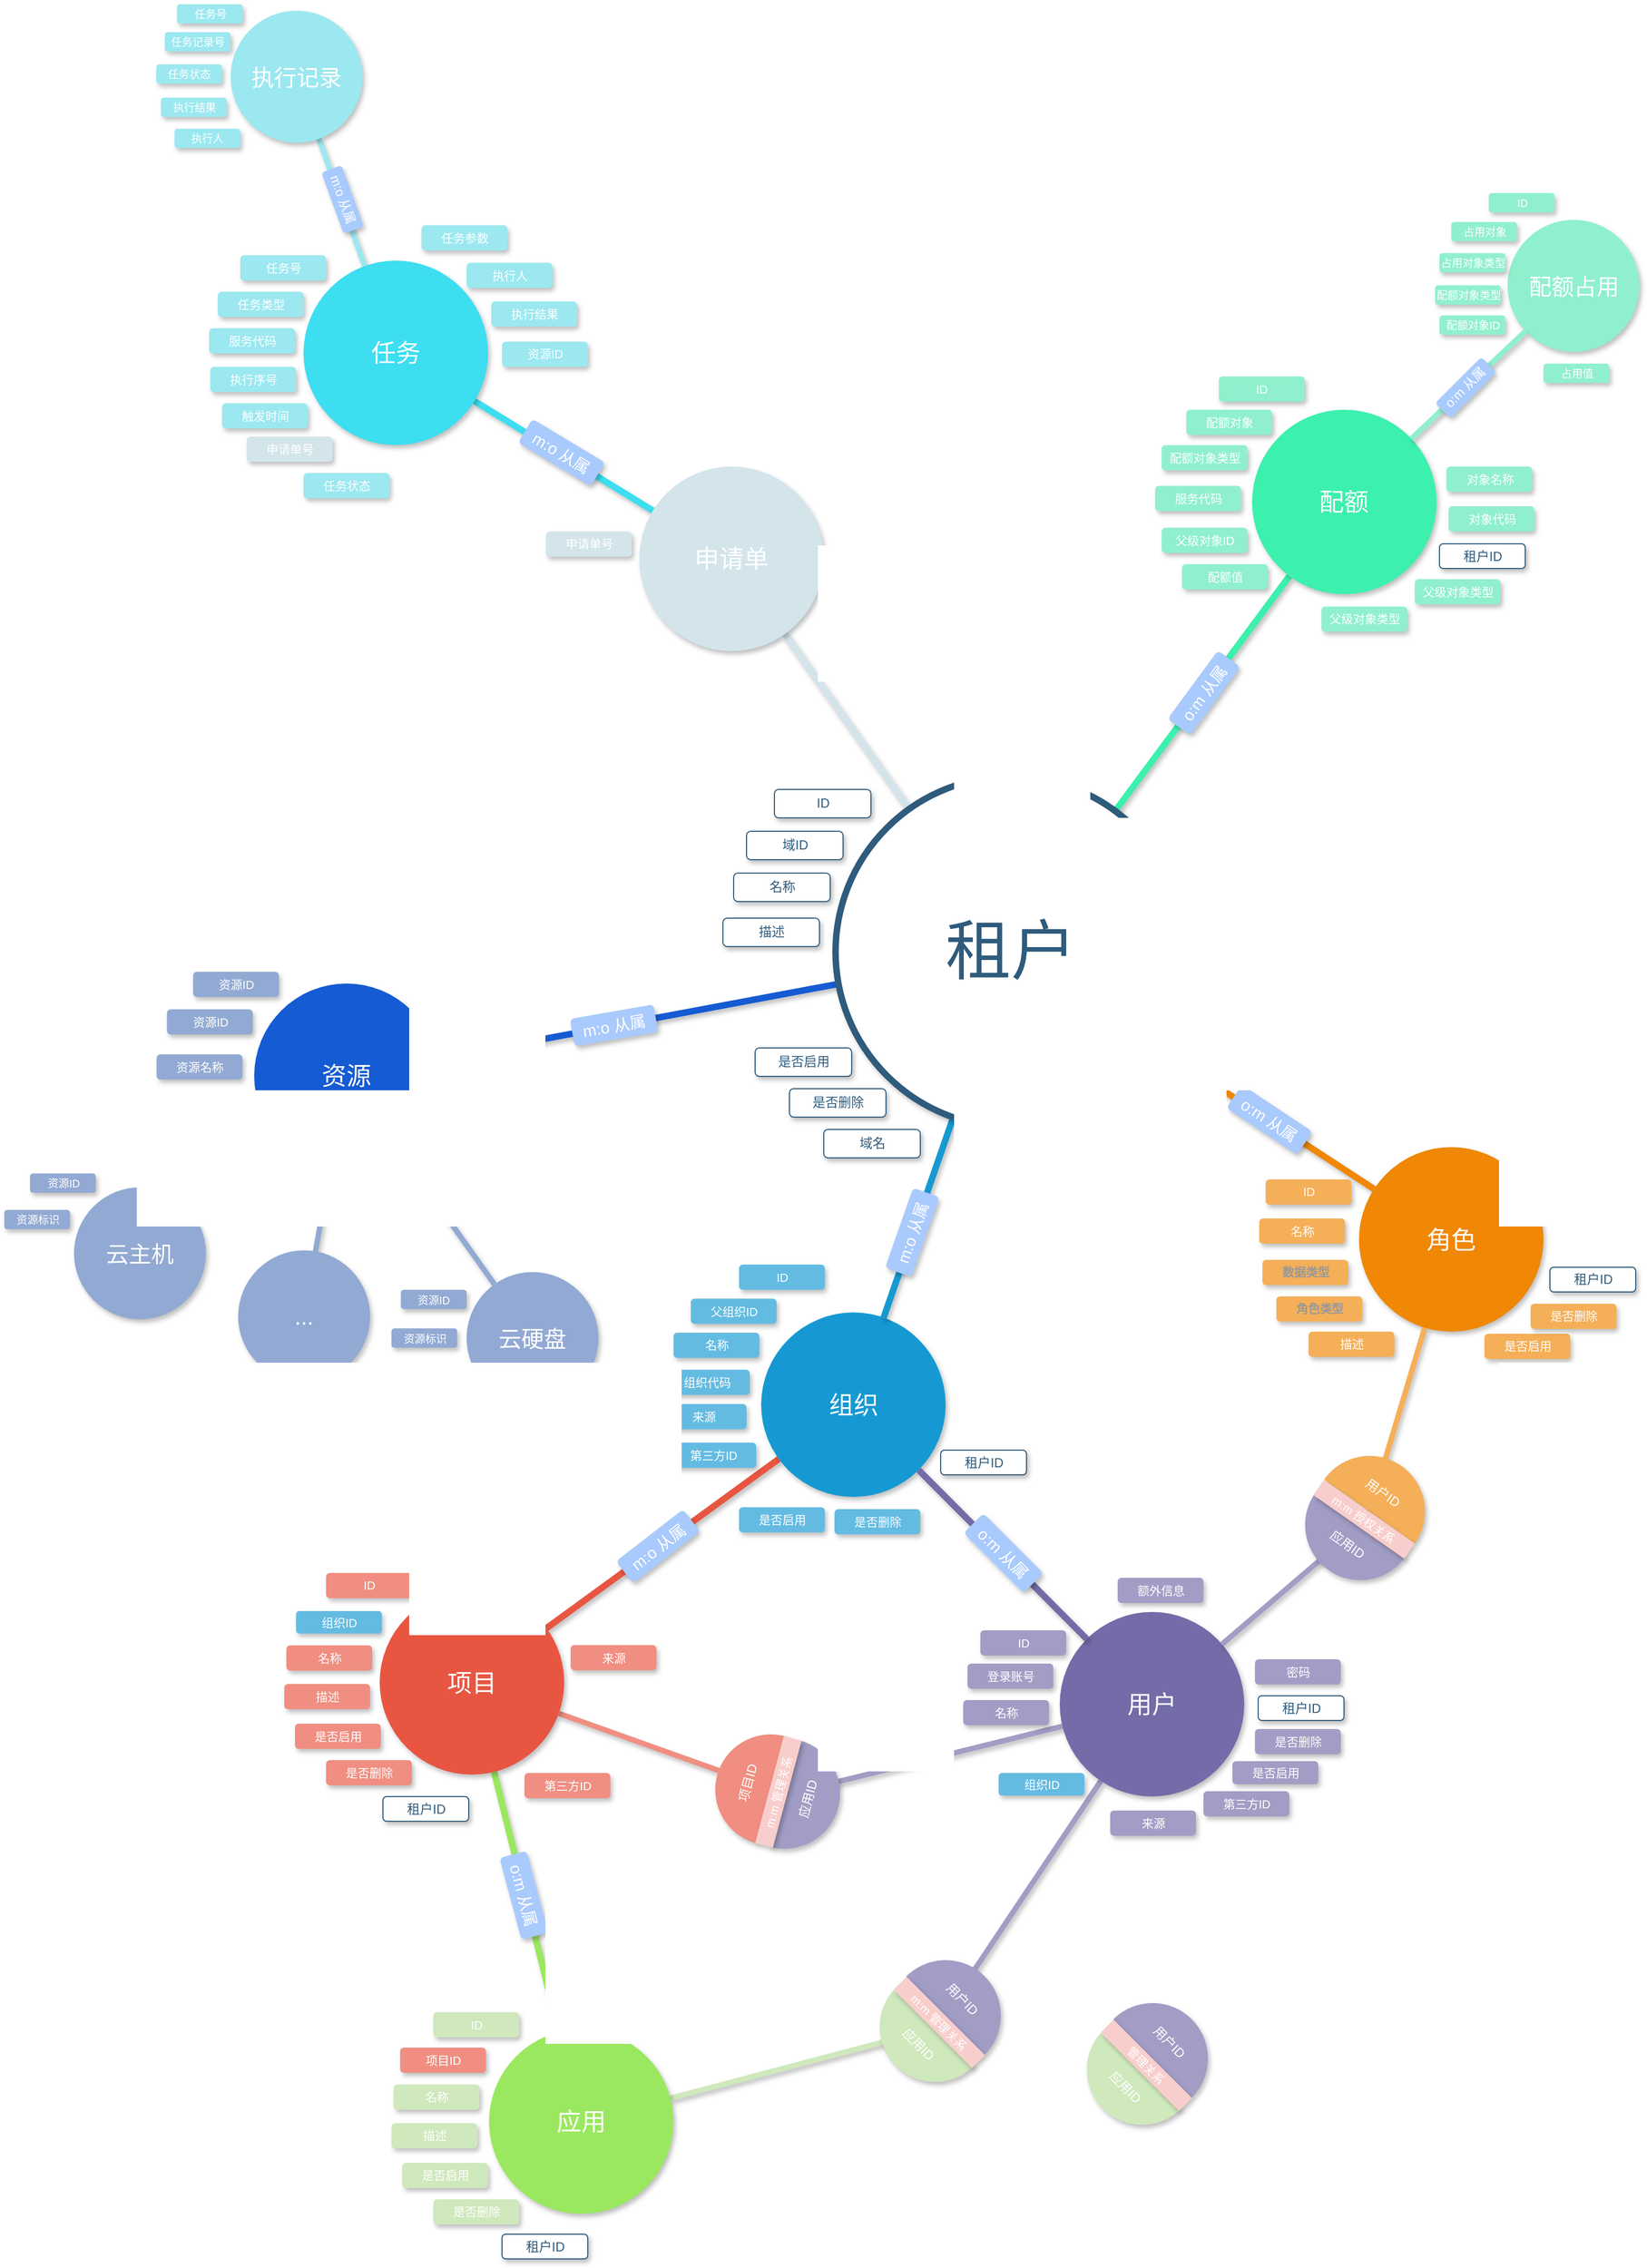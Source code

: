 <mxfile version="12.7.6" type="github">
  <diagram id="6a731a19-8d31-9384-78a2-239565b7b9f0" name="Page-1">
    <mxGraphModel dx="5503" dy="828" grid="0" gridSize="10" guides="1" tooltips="1" connect="1" arrows="1" fold="1" page="1" pageScale="1" pageWidth="2000" pageHeight="3000" background="#ffffff" math="0" shadow="0">
      <root>
        <mxCell id="0" />
        <mxCell id="1" parent="0" />
        <mxCell id="uGYCaoZWWmBtxd0d4g1E-1694" style="endArrow=none;strokeWidth=5;strokeColor=#92AAD3;html=1;shadow=1;fontSize=11;" edge="1" parent="1" source="uGYCaoZWWmBtxd0d4g1E-1693" target="uGYCaoZWWmBtxd0d4g1E-1687">
          <mxGeometry relative="1" as="geometry">
            <mxPoint x="-3851.003" y="1727.402" as="targetPoint" />
            <mxPoint x="-3808.129" y="1846.001" as="sourcePoint" />
          </mxGeometry>
        </mxCell>
        <mxCell id="uGYCaoZWWmBtxd0d4g1E-1688" style="endArrow=none;strokeWidth=6;strokeColor=#155BD3;html=1;shadow=1;" edge="1" parent="1" source="j6NOBljnlDJ0_zuV5T52-1543" target="uGYCaoZWWmBtxd0d4g1E-1687">
          <mxGeometry relative="1" as="geometry">
            <mxPoint x="-3398.015" y="1733.0" as="targetPoint" />
            <mxPoint x="-3281.978" y="1896.018" as="sourcePoint" />
          </mxGeometry>
        </mxCell>
        <mxCell id="uGYCaoZWWmBtxd0d4g1E-1669" style="endArrow=none;strokeWidth=5;strokeColor=#9CE8F0;html=1;shadow=1;fontSize=11;" edge="1" parent="1" source="uGYCaoZWWmBtxd0d4g1E-1662" target="uGYCaoZWWmBtxd0d4g1E-1666">
          <mxGeometry relative="1" as="geometry">
            <mxPoint x="-3410.999" y="908.0" as="targetPoint" />
            <mxPoint x="-3517.27" y="1008.399" as="sourcePoint" />
          </mxGeometry>
        </mxCell>
        <mxCell id="uGYCaoZWWmBtxd0d4g1E-1661" style="endArrow=none;strokeWidth=6;strokeColor=#D3E5EB;html=1;shadow=1;" edge="1" parent="1" source="j6NOBljnlDJ0_zuV5T52-1543" target="uGYCaoZWWmBtxd0d4g1E-1659">
          <mxGeometry relative="1" as="geometry">
            <mxPoint x="-2965.522" y="1307.996" as="targetPoint" />
            <mxPoint x="-3127.995" y="1527.019" as="sourcePoint" />
          </mxGeometry>
        </mxCell>
        <mxCell id="uGYCaoZWWmBtxd0d4g1E-1664" style="endArrow=none;strokeWidth=6;strokeColor=#3CDEF0;html=1;shadow=1;" edge="1" parent="1" source="uGYCaoZWWmBtxd0d4g1E-1659" target="uGYCaoZWWmBtxd0d4g1E-1662">
          <mxGeometry relative="1" as="geometry">
            <mxPoint x="-3443.048" y="1254.25" as="targetPoint" />
            <mxPoint x="-3319.998" y="1427.258" as="sourcePoint" />
          </mxGeometry>
        </mxCell>
        <mxCell id="uGYCaoZWWmBtxd0d4g1E-1641" style="endArrow=none;strokeWidth=6;strokeColor=#3CF0AE;html=1;shadow=1;" edge="1" parent="1" source="j6NOBljnlDJ0_zuV5T52-1543" target="uGYCaoZWWmBtxd0d4g1E-1632">
          <mxGeometry relative="1" as="geometry">
            <mxPoint x="-2457.049" y="1775.897" as="targetPoint" />
            <mxPoint x="-2646.0" y="1570.995" as="sourcePoint" />
          </mxGeometry>
        </mxCell>
        <mxCell id="uGYCaoZWWmBtxd0d4g1E-1561" style="endArrow=none;strokeWidth=5;strokeColor=#F08E81;html=1;shadow=1;" edge="1" parent="1" source="uGYCaoZWWmBtxd0d4g1E-1622" target="uGYCaoZWWmBtxd0d4g1E-1546">
          <mxGeometry relative="1" as="geometry">
            <mxPoint x="-3321.999" y="2515.004" as="targetPoint" />
            <mxPoint x="-3120.065" y="2471.111" as="sourcePoint" />
          </mxGeometry>
        </mxCell>
        <mxCell id="uGYCaoZWWmBtxd0d4g1E-1572" style="endArrow=none;strokeWidth=5;strokeColor=#CFE8BC;html=1;exitX=0.5;exitY=1;exitDx=0;exitDy=0;shadow=1;" edge="1" parent="1" source="uGYCaoZWWmBtxd0d4g1E-1603" target="uGYCaoZWWmBtxd0d4g1E-1565">
          <mxGeometry relative="1" as="geometry">
            <mxPoint x="-3150" y="2631.0" as="targetPoint" />
            <mxPoint x="-2971.691" y="2692.556" as="sourcePoint" />
          </mxGeometry>
        </mxCell>
        <mxCell id="uGYCaoZWWmBtxd0d4g1E-1566" style="endArrow=none;strokeWidth=6;strokeColor=#9AE85F;html=1;shadow=1;" edge="1" parent="1" source="uGYCaoZWWmBtxd0d4g1E-1565" target="uGYCaoZWWmBtxd0d4g1E-1546">
          <mxGeometry relative="1" as="geometry">
            <mxPoint x="-3433" y="2511" as="targetPoint" />
            <mxPoint x="-3336.105" y="2693.151" as="sourcePoint" />
          </mxGeometry>
        </mxCell>
        <mxCell id="j6NOBljnlDJ0_zuV5T52-1582" style="endArrow=none;strokeWidth=6;strokeColor=#F08705;html=1;shadow=1;" parent="1" source="j6NOBljnlDJ0_zuV5T52-1543" target="j6NOBljnlDJ0_zuV5T52-1581" edge="1">
          <mxGeometry relative="1" as="geometry">
            <mxPoint x="-2783.999" y="2057.799" as="targetPoint" />
            <mxPoint x="-2711.44" y="1901.71" as="sourcePoint" />
          </mxGeometry>
        </mxCell>
        <mxCell id="uGYCaoZWWmBtxd0d4g1E-1573" style="endArrow=none;strokeWidth=5;strokeColor=#A29DC5;html=1;shadow=1;" edge="1" parent="1" source="uGYCaoZWWmBtxd0d4g1E-1603" target="j6NOBljnlDJ0_zuV5T52-1565">
          <mxGeometry relative="1" as="geometry">
            <mxPoint x="-2790.968" y="2542.956" as="targetPoint" />
            <mxPoint x="-2971.213" y="2692.368" as="sourcePoint" />
          </mxGeometry>
        </mxCell>
        <mxCell id="uGYCaoZWWmBtxd0d4g1E-1562" style="endArrow=none;strokeWidth=5;strokeColor=#A29DC5;html=1;exitX=0.5;exitY=1;exitDx=0;exitDy=0;shadow=1;" edge="1" parent="1" source="uGYCaoZWWmBtxd0d4g1E-1622" target="j6NOBljnlDJ0_zuV5T52-1565">
          <mxGeometry relative="1" as="geometry">
            <mxPoint x="-2966.371" y="2412.909" as="targetPoint" />
            <mxPoint x="-3120.065" y="2471.111" as="sourcePoint" />
          </mxGeometry>
        </mxCell>
        <mxCell id="uGYCaoZWWmBtxd0d4g1E-1547" style="endArrow=none;strokeWidth=6;strokeColor=#E85642;html=1;shadow=1;" edge="1" parent="1" source="riii1gefVDgEGiFUZTim-1546" target="uGYCaoZWWmBtxd0d4g1E-1546">
          <mxGeometry relative="1" as="geometry">
            <mxPoint x="-3054.001" y="2453.229" as="targetPoint" />
            <mxPoint x="-3210.749" y="2322.501" as="sourcePoint" />
          </mxGeometry>
        </mxCell>
        <mxCell id="1374" value="ID" style="rounded=1;fillColor=#64BBE2;strokeColor=none;strokeWidth=3;shadow=1;html=1;fontColor=#FFFFFF;fontSize=11;" parent="1" vertex="1">
          <mxGeometry x="-3159" y="1968" width="80" height="23.5" as="geometry" />
        </mxCell>
        <mxCell id="riii1gefVDgEGiFUZTim-1546" value="组织" style="ellipse;whiteSpace=wrap;html=1;shadow=1;fontFamily=Helvetica;fontSize=23;fontColor=#FFFFFF;align=center;strokeWidth=3;fillColor=#1699D3;strokeColor=none;rotation=0;" parent="1" vertex="1">
          <mxGeometry x="-3138.37" y="2012.65" width="172" height="172" as="geometry" />
        </mxCell>
        <mxCell id="riii1gefVDgEGiFUZTim-1557" value="父组织ID" style="rounded=1;fillColor=#64BBE2;strokeColor=none;strokeWidth=3;shadow=1;html=1;fontColor=#FFFFFF;fontSize=11;" parent="1" vertex="1">
          <mxGeometry x="-3204" y="1999.75" width="80" height="23.5" as="geometry" />
        </mxCell>
        <mxCell id="j6NOBljnlDJ0_zuV5T52-1545" value="ID" style="rounded=1;fillColor=#FFFFFF;strokeColor=#2F5B7C;strokeWidth=1;shadow=1;html=1;fontColor=#2F5B7C;" parent="1" vertex="1">
          <mxGeometry x="-3126" y="1525" width="90" height="26.5" as="geometry" />
        </mxCell>
        <mxCell id="j6NOBljnlDJ0_zuV5T52-1546" value="名称" style="rounded=1;fillColor=#FFFFFF;strokeColor=#2F5B7C;strokeWidth=1;shadow=1;html=1;fontColor=#2F5B7C;" parent="1" vertex="1">
          <mxGeometry x="-3164" y="1603" width="90" height="26.5" as="geometry" />
        </mxCell>
        <mxCell id="j6NOBljnlDJ0_zuV5T52-1547" value="描述" style="rounded=1;fillColor=#FFFFFF;strokeColor=#2F5B7C;strokeWidth=1;shadow=1;html=1;fontColor=#2F5B7C;" parent="1" vertex="1">
          <mxGeometry x="-3174" y="1645" width="90" height="26.5" as="geometry" />
        </mxCell>
        <mxCell id="j6NOBljnlDJ0_zuV5T52-1548" value="是否启用" style="rounded=1;fillColor=#FFFFFF;strokeColor=#2F5B7C;strokeWidth=1;shadow=1;html=1;fontColor=#2F5B7C;" parent="1" vertex="1">
          <mxGeometry x="-3144" y="1766" width="90" height="26.5" as="geometry" />
        </mxCell>
        <mxCell id="j6NOBljnlDJ0_zuV5T52-1549" value="域ID" style="rounded=1;fillColor=#FFFFFF;strokeColor=#2F5B7C;strokeWidth=1;shadow=1;html=1;fontColor=#2F5B7C;" parent="1" vertex="1">
          <mxGeometry x="-3152" y="1564" width="90" height="26.5" as="geometry" />
        </mxCell>
        <mxCell id="j6NOBljnlDJ0_zuV5T52-1550" style="endArrow=none;strokeWidth=6;strokeColor=#1699D3;html=1;shadow=1;" parent="1" source="j6NOBljnlDJ0_zuV5T52-1543" target="riii1gefVDgEGiFUZTim-1546" edge="1">
          <mxGeometry relative="1" as="geometry">
            <mxPoint x="-2714.82" y="1971.5" as="targetPoint" />
            <mxPoint x="-2924.004" y="1960.054" as="sourcePoint" />
          </mxGeometry>
        </mxCell>
        <mxCell id="j6NOBljnlDJ0_zuV5T52-1556" value="是否删除" style="rounded=1;fillColor=#FFFFFF;strokeColor=#2F5B7C;strokeWidth=1;shadow=1;html=1;fontColor=#2F5B7C;" parent="1" vertex="1">
          <mxGeometry x="-3112" y="1804" width="90" height="26.5" as="geometry" />
        </mxCell>
        <mxCell id="j6NOBljnlDJ0_zuV5T52-1558" value="名称" style="rounded=1;fillColor=#64BBE2;strokeColor=none;strokeWidth=3;shadow=1;html=1;fontColor=#FFFFFF;fontSize=11;" parent="1" vertex="1">
          <mxGeometry x="-3220.07" y="2031.5" width="80" height="23.5" as="geometry" />
        </mxCell>
        <mxCell id="j6NOBljnlDJ0_zuV5T52-1559" value="组织代码" style="rounded=1;fillColor=#64BBE2;strokeColor=none;strokeWidth=3;shadow=1;html=1;fontColor=#FFFFFF;fontSize=11;" parent="1" vertex="1">
          <mxGeometry x="-3229" y="2066" width="80" height="23.5" as="geometry" />
        </mxCell>
        <mxCell id="j6NOBljnlDJ0_zuV5T52-1560" value="来源" style="rounded=1;fillColor=#64BBE2;strokeColor=none;strokeWidth=3;shadow=1;html=1;fontColor=#FFFFFF;fontSize=11;" parent="1" vertex="1">
          <mxGeometry x="-3232" y="2098" width="80" height="23.5" as="geometry" />
        </mxCell>
        <mxCell id="j6NOBljnlDJ0_zuV5T52-1561" value="第三方ID" style="rounded=1;fillColor=#64BBE2;strokeColor=none;strokeWidth=3;shadow=1;html=1;fontColor=#FFFFFF;fontSize=11;" parent="1" vertex="1">
          <mxGeometry x="-3223" y="2134" width="80" height="23.5" as="geometry" />
        </mxCell>
        <mxCell id="j6NOBljnlDJ0_zuV5T52-1562" value="Text" style="text;html=1;align=center;verticalAlign=middle;resizable=0;points=[];autosize=1;fontSize=11;fontColor=#FFFFFF;shadow=1;" parent="1" vertex="1">
          <mxGeometry x="-2914" y="2319.59" width="40" height="20" as="geometry" />
        </mxCell>
        <mxCell id="j6NOBljnlDJ0_zuV5T52-1563" value="是否启用" style="rounded=1;fillColor=#64BBE2;strokeColor=none;strokeWidth=3;shadow=1;html=1;fontColor=#FFFFFF;fontSize=11;" parent="1" vertex="1">
          <mxGeometry x="-3159" y="2194.26" width="80" height="23.5" as="geometry" />
        </mxCell>
        <mxCell id="j6NOBljnlDJ0_zuV5T52-1564" value="是否删除" style="rounded=1;fillColor=#64BBE2;strokeColor=none;strokeWidth=3;shadow=1;html=1;fontColor=#FFFFFF;fontSize=11;" parent="1" vertex="1">
          <mxGeometry x="-3070" y="2196" width="80" height="23.5" as="geometry" />
        </mxCell>
        <mxCell id="j6NOBljnlDJ0_zuV5T52-1565" value="用户" style="ellipse;whiteSpace=wrap;html=1;shadow=1;fontFamily=Helvetica;fontSize=23;fontColor=#FFFFFF;align=center;strokeWidth=3;fillColor=#736ca8;strokeColor=none;" parent="1" vertex="1">
          <mxGeometry x="-2860" y="2291.91" width="172" height="172" as="geometry" />
        </mxCell>
        <mxCell id="j6NOBljnlDJ0_zuV5T52-1566" style="endArrow=none;strokeWidth=6;strokeColor=#736CA8;html=1;exitX=1;exitY=1;exitDx=0;exitDy=0;entryX=0;entryY=0;entryDx=0;entryDy=0;shadow=1;" parent="1" source="riii1gefVDgEGiFUZTim-1546" target="j6NOBljnlDJ0_zuV5T52-1565" edge="1">
          <mxGeometry relative="1" as="geometry">
            <mxPoint x="-2834.005" y="2169.315" as="targetPoint" />
            <mxPoint x="-2759.85" y="2013.5" as="sourcePoint" />
          </mxGeometry>
        </mxCell>
        <mxCell id="j6NOBljnlDJ0_zuV5T52-1567" value="ID" style="rounded=1;fillColor=#A29DC5;strokeColor=none;strokeWidth=3;shadow=1;html=1;fontColor=#FFFFFF;fontSize=11;" parent="1" vertex="1">
          <mxGeometry x="-2934" y="2309" width="80" height="23.5" as="geometry" />
        </mxCell>
        <mxCell id="j6NOBljnlDJ0_zuV5T52-1568" value="登录账号" style="rounded=1;fillColor=#A29DC5;strokeColor=none;strokeWidth=3;shadow=1;html=1;fontColor=#FFFFFF;fontSize=11;" parent="1" vertex="1">
          <mxGeometry x="-2946" y="2340" width="80" height="23.5" as="geometry" />
        </mxCell>
        <mxCell id="j6NOBljnlDJ0_zuV5T52-1569" value="名称" style="rounded=1;fillColor=#A29DC5;strokeColor=none;strokeWidth=3;shadow=1;html=1;fontColor=#FFFFFF;fontSize=11;" parent="1" vertex="1">
          <mxGeometry x="-2950" y="2374" width="80" height="23.5" as="geometry" />
        </mxCell>
        <mxCell id="j6NOBljnlDJ0_zuV5T52-1570" value="组织ID" style="rounded=1;fillColor=#64BBE2;strokeColor=none;strokeWidth=3;shadow=1;html=1;fontColor=#FFFFFF;fontSize=11;" parent="1" vertex="1">
          <mxGeometry x="-2917" y="2442" width="80" height="21" as="geometry" />
        </mxCell>
        <mxCell id="j6NOBljnlDJ0_zuV5T52-1571" value="来源" style="rounded=1;fillColor=#A29DC5;strokeColor=none;strokeWidth=3;shadow=1;html=1;fontColor=#FFFFFF;fontSize=11;" parent="1" vertex="1">
          <mxGeometry x="-2813" y="2477" width="80" height="23.5" as="geometry" />
        </mxCell>
        <mxCell id="j6NOBljnlDJ0_zuV5T52-1572" value="第三方ID" style="rounded=1;fillColor=#A29DC5;strokeColor=none;strokeWidth=3;shadow=1;html=1;fontColor=#FFFFFF;fontSize=11;" parent="1" vertex="1">
          <mxGeometry x="-2726" y="2459" width="80" height="23.5" as="geometry" />
        </mxCell>
        <mxCell id="j6NOBljnlDJ0_zuV5T52-1575" value="是否启用" style="rounded=1;fillColor=#A29DC5;strokeColor=none;strokeWidth=3;shadow=1;html=1;fontColor=#FFFFFF;fontSize=11;" parent="1" vertex="1">
          <mxGeometry x="-2699" y="2431" width="80" height="21.5" as="geometry" />
        </mxCell>
        <mxCell id="j6NOBljnlDJ0_zuV5T52-1576" value="是否删除" style="rounded=1;fillColor=#A29DC5;strokeColor=none;strokeWidth=3;shadow=1;html=1;fontColor=#FFFFFF;fontSize=11;" parent="1" vertex="1">
          <mxGeometry x="-2678" y="2401" width="80" height="23.5" as="geometry" />
        </mxCell>
        <mxCell id="j6NOBljnlDJ0_zuV5T52-1578" value="密码" style="rounded=1;fillColor=#A29DC5;strokeColor=none;strokeWidth=3;shadow=1;html=1;fontColor=#FFFFFF;fontSize=11;" parent="1" vertex="1">
          <mxGeometry x="-2678" y="2336" width="80" height="23.5" as="geometry" />
        </mxCell>
        <mxCell id="j6NOBljnlDJ0_zuV5T52-1579" value="域名" style="rounded=1;fillColor=#FFFFFF;strokeColor=#2F5B7C;strokeWidth=1;shadow=1;html=1;fontColor=#2F5B7C;" parent="1" vertex="1">
          <mxGeometry x="-3080" y="1842" width="90" height="26.5" as="geometry" />
        </mxCell>
        <mxCell id="j6NOBljnlDJ0_zuV5T52-1580" value="额外信息" style="rounded=1;fillColor=#A29DC5;strokeColor=none;strokeWidth=3;shadow=1;html=1;fontColor=#FFFFFF;fontSize=11;" parent="1" vertex="1">
          <mxGeometry x="-2806" y="2260" width="80" height="23.5" as="geometry" />
        </mxCell>
        <mxCell id="j6NOBljnlDJ0_zuV5T52-1581" value="角色" style="ellipse;whiteSpace=wrap;html=1;shadow=1;fontFamily=Helvetica;fontSize=23;fontColor=#FFFFFF;align=center;strokeWidth=3;fillColor=#F08705;strokeColor=none;" parent="1" vertex="1">
          <mxGeometry x="-2581" y="1858.5" width="172" height="172" as="geometry" />
        </mxCell>
        <mxCell id="j6NOBljnlDJ0_zuV5T52-1543" value="租户" style="ellipse;whiteSpace=wrap;html=1;shadow=1;fontFamily=Helvetica;fontSize=61;fontColor=#2F5B7C;align=center;strokeColor=#2F5B7C;strokeWidth=6;fillColor=#FFFFFF;fontStyle=0;gradientColor=none;" parent="1" vertex="1">
          <mxGeometry x="-3069" y="1513" width="326.75" height="326.75" as="geometry" />
        </mxCell>
        <mxCell id="j6NOBljnlDJ0_zuV5T52-1584" value="ID" style="rounded=1;fillColor=#F5AF58;strokeColor=none;strokeWidth=3;shadow=1;html=1;fontColor=#FFFFFF;fontSize=11;" parent="1" vertex="1">
          <mxGeometry x="-2668" y="1888.62" width="80" height="23.5" as="geometry" />
        </mxCell>
        <mxCell id="j6NOBljnlDJ0_zuV5T52-1585" value="名称" style="rounded=1;fillColor=#F5AF58;strokeColor=none;strokeWidth=3;shadow=1;html=1;fontColor=#FFFFFF;fontSize=11;" parent="1" vertex="1">
          <mxGeometry x="-2674" y="1925" width="80" height="23.5" as="geometry" />
        </mxCell>
        <mxCell id="j6NOBljnlDJ0_zuV5T52-1586" value="数据类型" style="rounded=1;fillColor=#F5AF58;strokeColor=none;strokeWidth=3;shadow=1;html=1;fontColor=#999999;fontSize=11;glass=0;comic=0;labelBackgroundColor=none;labelBorderColor=none;fontStyle=1" parent="1" vertex="1">
          <mxGeometry x="-2671" y="1963.62" width="80" height="23.5" as="geometry" />
        </mxCell>
        <mxCell id="j6NOBljnlDJ0_zuV5T52-1587" value="角色类型" style="rounded=1;fillColor=#F5AF58;strokeColor=none;strokeWidth=3;shadow=1;html=1;fontColor=#999999;fontSize=11;glass=0;comic=0;labelBackgroundColor=none;labelBorderColor=none;fontStyle=1" parent="1" vertex="1">
          <mxGeometry x="-2658" y="1997.62" width="80" height="23.5" as="geometry" />
        </mxCell>
        <mxCell id="j6NOBljnlDJ0_zuV5T52-1588" value="描述" style="rounded=1;fillColor=#F5AF58;strokeColor=none;strokeWidth=3;shadow=1;html=1;fontColor=#FFFFFF;fontSize=11;" parent="1" vertex="1">
          <mxGeometry x="-2628" y="2030.5" width="80" height="23.5" as="geometry" />
        </mxCell>
        <mxCell id="j6NOBljnlDJ0_zuV5T52-1589" value="是否启用" style="rounded=1;fillColor=#F5AF58;strokeColor=none;strokeWidth=3;shadow=1;html=1;fontColor=#FFFFFF;fontSize=11;" parent="1" vertex="1">
          <mxGeometry x="-2464" y="2032.5" width="80" height="23.5" as="geometry" />
        </mxCell>
        <mxCell id="j6NOBljnlDJ0_zuV5T52-1590" value="是否删除" style="rounded=1;fillColor=#F5AF58;strokeColor=none;strokeWidth=3;shadow=1;html=1;fontColor=#FFFFFF;fontSize=11;" parent="1" vertex="1">
          <mxGeometry x="-2421" y="2004.5" width="80" height="23.5" as="geometry" />
        </mxCell>
        <mxCell id="j6NOBljnlDJ0_zuV5T52-1591" style="endArrow=none;strokeWidth=5;strokeColor=#A29DC5;html=1;entryX=0.5;entryY=1;entryDx=0;entryDy=0;shadow=1;" parent="1" source="j6NOBljnlDJ0_zuV5T52-1565" target="uGYCaoZWWmBtxd0d4g1E-1628" edge="1">
          <mxGeometry relative="1" as="geometry">
            <mxPoint x="-2569.835" y="2204.877" as="targetPoint" />
            <mxPoint x="-2664" y="2195" as="sourcePoint" />
          </mxGeometry>
        </mxCell>
        <mxCell id="j6NOBljnlDJ0_zuV5T52-1593" style="endArrow=none;strokeWidth=5;strokeColor=#F5AF58;html=1;entryX=0.5;entryY=0;entryDx=0;entryDy=0;entryPerimeter=0;shadow=1;" parent="1" source="j6NOBljnlDJ0_zuV5T52-1581" target="uGYCaoZWWmBtxd0d4g1E-1626" edge="1">
          <mxGeometry relative="1" as="geometry">
            <mxPoint x="-2569.685" y="2205.445" as="targetPoint" />
            <mxPoint x="-2746.861" y="2129.759" as="sourcePoint" />
          </mxGeometry>
        </mxCell>
        <mxCell id="uGYCaoZWWmBtxd0d4g1E-1543" value="租户ID" style="rounded=1;fillColor=#FFFFFF;strokeColor=#2F5B7C;strokeWidth=1;shadow=1;html=1;fontColor=#2F5B7C;" vertex="1" parent="1">
          <mxGeometry x="-2403" y="1970.5" width="80" height="23" as="geometry" />
        </mxCell>
        <mxCell id="uGYCaoZWWmBtxd0d4g1E-1544" value="租户ID" style="rounded=1;fillColor=#FFFFFF;strokeColor=#2F5B7C;strokeWidth=1;shadow=1;html=1;fontColor=#2F5B7C;" vertex="1" parent="1">
          <mxGeometry x="-2971" y="2141" width="80" height="23" as="geometry" />
        </mxCell>
        <mxCell id="uGYCaoZWWmBtxd0d4g1E-1545" value="租户ID" style="rounded=1;fillColor=#FFFFFF;strokeColor=#2F5B7C;strokeWidth=1;shadow=1;html=1;fontColor=#2F5B7C;" vertex="1" parent="1">
          <mxGeometry x="-2675" y="2370" width="80" height="23" as="geometry" />
        </mxCell>
        <mxCell id="uGYCaoZWWmBtxd0d4g1E-1546" value="项目" style="ellipse;whiteSpace=wrap;html=1;shadow=1;fontFamily=Helvetica;fontSize=23;fontColor=#FFFFFF;align=center;strokeWidth=3;fillColor=#E85642;strokeColor=none;rotation=0;" vertex="1" parent="1">
          <mxGeometry x="-3494" y="2271.5" width="172" height="172" as="geometry" />
        </mxCell>
        <mxCell id="uGYCaoZWWmBtxd0d4g1E-1548" value="ID" style="rounded=1;fillColor=#F08E81;strokeColor=none;strokeWidth=3;shadow=1;html=1;fontColor=#FFFFFF;fontSize=11;" vertex="1" parent="1">
          <mxGeometry x="-3544" y="2255.5" width="80" height="23.5" as="geometry" />
        </mxCell>
        <mxCell id="uGYCaoZWWmBtxd0d4g1E-1549" value="名称" style="rounded=1;fillColor=#F08E81;strokeColor=none;strokeWidth=3;shadow=1;html=1;fontColor=#FFFFFF;fontSize=11;" vertex="1" parent="1">
          <mxGeometry x="-3581" y="2323" width="80" height="23.5" as="geometry" />
        </mxCell>
        <mxCell id="uGYCaoZWWmBtxd0d4g1E-1550" value="描述" style="rounded=1;fillColor=#F08E81;strokeColor=none;strokeWidth=3;shadow=1;html=1;fontColor=#FFFFFF;fontSize=11;" vertex="1" parent="1">
          <mxGeometry x="-3583" y="2359" width="80" height="23.5" as="geometry" />
        </mxCell>
        <mxCell id="uGYCaoZWWmBtxd0d4g1E-1551" value="组织ID" style="rounded=1;fillColor=#64BBE2;strokeColor=none;strokeWidth=3;shadow=1;html=1;fontColor=#FFFFFF;fontSize=11;" vertex="1" parent="1">
          <mxGeometry x="-3572" y="2291" width="80" height="21" as="geometry" />
        </mxCell>
        <mxCell id="uGYCaoZWWmBtxd0d4g1E-1552" value="是否启用" style="rounded=1;fillColor=#F08E81;strokeColor=none;strokeWidth=3;shadow=1;html=1;fontColor=#FFFFFF;fontSize=11;" vertex="1" parent="1">
          <mxGeometry x="-3573" y="2396" width="80" height="23.5" as="geometry" />
        </mxCell>
        <mxCell id="uGYCaoZWWmBtxd0d4g1E-1553" value="是否删除" style="rounded=1;fillColor=#F08E81;strokeColor=none;strokeWidth=3;shadow=1;html=1;fontColor=#FFFFFF;fontSize=11;" vertex="1" parent="1">
          <mxGeometry x="-3544" y="2430" width="80" height="23.5" as="geometry" />
        </mxCell>
        <mxCell id="uGYCaoZWWmBtxd0d4g1E-1554" value="来源" style="rounded=1;fillColor=#F08E81;strokeColor=none;strokeWidth=3;shadow=1;html=1;fontColor=#FFFFFF;fontSize=11;" vertex="1" parent="1">
          <mxGeometry x="-3316" y="2322.75" width="80" height="23.5" as="geometry" />
        </mxCell>
        <mxCell id="uGYCaoZWWmBtxd0d4g1E-1555" value="第三方ID" style="rounded=1;fillColor=#F08E81;strokeColor=none;strokeWidth=3;shadow=1;html=1;fontColor=#FFFFFF;fontSize=11;" vertex="1" parent="1">
          <mxGeometry x="-3359" y="2442" width="80" height="23.5" as="geometry" />
        </mxCell>
        <mxCell id="uGYCaoZWWmBtxd0d4g1E-1565" value="应用" style="ellipse;whiteSpace=wrap;html=1;shadow=1;fontFamily=Helvetica;fontSize=23;fontColor=#FFFFFF;align=center;strokeWidth=3;fillColor=#9AE85F;strokeColor=none;rotation=0;" vertex="1" parent="1">
          <mxGeometry x="-3392.07" y="2681" width="172" height="172" as="geometry" />
        </mxCell>
        <mxCell id="uGYCaoZWWmBtxd0d4g1E-1574" value="ID" style="rounded=1;fillColor=#CFE8BC;strokeColor=none;strokeWidth=3;shadow=1;html=1;fontColor=#FFFFFF;fontSize=11;" vertex="1" parent="1">
          <mxGeometry x="-3444" y="2665" width="80" height="23.5" as="geometry" />
        </mxCell>
        <mxCell id="uGYCaoZWWmBtxd0d4g1E-1575" value="名称" style="rounded=1;fillColor=#CFE8BC;strokeColor=none;strokeWidth=3;shadow=1;html=1;fontColor=#FFFFFF;fontSize=11;" vertex="1" parent="1">
          <mxGeometry x="-3481" y="2732.5" width="80" height="23.5" as="geometry" />
        </mxCell>
        <mxCell id="uGYCaoZWWmBtxd0d4g1E-1576" value="描述" style="rounded=1;fillColor=#CFE8BC;strokeColor=none;strokeWidth=3;shadow=1;html=1;fontColor=#FFFFFF;fontSize=11;" vertex="1" parent="1">
          <mxGeometry x="-3483" y="2768.5" width="80" height="23.5" as="geometry" />
        </mxCell>
        <mxCell id="uGYCaoZWWmBtxd0d4g1E-1578" value="是否启用" style="rounded=1;fillColor=#CFE8BC;strokeColor=none;strokeWidth=3;shadow=1;html=1;fontColor=#FFFFFF;fontSize=11;" vertex="1" parent="1">
          <mxGeometry x="-3473" y="2805.5" width="80" height="23.5" as="geometry" />
        </mxCell>
        <mxCell id="uGYCaoZWWmBtxd0d4g1E-1579" value="是否删除" style="rounded=1;fillColor=#CFE8BC;strokeColor=none;strokeWidth=3;shadow=1;html=1;fontColor=#FFFFFF;fontSize=11;" vertex="1" parent="1">
          <mxGeometry x="-3444" y="2839.5" width="80" height="23.5" as="geometry" />
        </mxCell>
        <mxCell id="uGYCaoZWWmBtxd0d4g1E-1580" value="项目ID" style="rounded=1;fillColor=#F08E81;strokeColor=none;strokeWidth=3;shadow=1;html=1;fontColor=#FFFFFF;fontSize=11;" vertex="1" parent="1">
          <mxGeometry x="-3474.93" y="2698" width="80" height="23.5" as="geometry" />
        </mxCell>
        <mxCell id="uGYCaoZWWmBtxd0d4g1E-1581" value="租户ID" style="rounded=1;fillColor=#FFFFFF;strokeColor=#2F5B7C;strokeWidth=1;shadow=1;html=1;fontColor=#2F5B7C;" vertex="1" parent="1">
          <mxGeometry x="-3491" y="2464" width="80" height="23" as="geometry" />
        </mxCell>
        <mxCell id="uGYCaoZWWmBtxd0d4g1E-1582" value="租户ID" style="rounded=1;fillColor=#FFFFFF;strokeColor=#2F5B7C;strokeWidth=1;shadow=1;html=1;fontColor=#2F5B7C;" vertex="1" parent="1">
          <mxGeometry x="-3380" y="2872" width="80" height="23" as="geometry" />
        </mxCell>
        <mxCell id="uGYCaoZWWmBtxd0d4g1E-1583" value="m:o&amp;nbsp;从属" style="rounded=1;whiteSpace=wrap;html=1;shadow=1;glass=0;comic=0;labelBackgroundColor=none;strokeColor=none;strokeWidth=1;fillColor=#A9CAFC;fontSize=15;fontColor=#FFFFFF;rotation=-70.7;" vertex="1" parent="1">
          <mxGeometry x="-3037" y="1925" width="79" height="26" as="geometry" />
        </mxCell>
        <mxCell id="uGYCaoZWWmBtxd0d4g1E-1592" value="o:m 从属" style="rounded=1;whiteSpace=wrap;html=1;shadow=1;glass=0;comic=0;labelBackgroundColor=none;strokeColor=none;strokeWidth=1;fillColor=#A9CAFC;fontSize=15;fontColor=#FFFFFF;rotation=33.6;" vertex="1" parent="1">
          <mxGeometry x="-2704" y="1820" width="79" height="26" as="geometry" />
        </mxCell>
        <mxCell id="uGYCaoZWWmBtxd0d4g1E-1593" value="m:o&amp;nbsp;从属" style="rounded=1;whiteSpace=wrap;html=1;shadow=1;glass=0;comic=0;labelBackgroundColor=none;strokeColor=none;strokeWidth=1;fillColor=#A9CAFC;fontSize=15;fontColor=#FFFFFF;rotation=-37.8;" vertex="1" parent="1">
          <mxGeometry x="-3274" y="2217.76" width="79" height="26" as="geometry" />
        </mxCell>
        <mxCell id="uGYCaoZWWmBtxd0d4g1E-1594" value="o:m&amp;nbsp;从属" style="rounded=1;whiteSpace=wrap;html=1;shadow=1;glass=0;comic=0;labelBackgroundColor=none;strokeColor=none;strokeWidth=1;fillColor=#A9CAFC;fontSize=15;fontColor=#FFFFFF;rotation=75;" vertex="1" parent="1">
          <mxGeometry x="-3399" y="2543" width="79" height="26" as="geometry" />
        </mxCell>
        <mxCell id="uGYCaoZWWmBtxd0d4g1E-1595" value="o:m 从属" style="rounded=1;whiteSpace=wrap;html=1;shadow=1;glass=0;comic=0;labelBackgroundColor=none;strokeColor=none;strokeWidth=1;fillColor=#A9CAFC;fontSize=15;fontColor=#FFFFFF;rotation=45;" vertex="1" parent="1">
          <mxGeometry x="-2952" y="2224" width="79" height="26" as="geometry" />
        </mxCell>
        <mxCell id="uGYCaoZWWmBtxd0d4g1E-1606" value="" style="group;rotation=45;shadow=1;" vertex="1" connectable="0" parent="1">
          <mxGeometry x="-3023" y="2614.003" width="103.332" height="118.5" as="geometry" />
        </mxCell>
        <mxCell id="uGYCaoZWWmBtxd0d4g1E-1601" value="" style="verticalLabelPosition=bottom;verticalAlign=top;html=1;shape=mxgraph.basic.half_circle;shadow=1;glass=0;comic=0;labelBackgroundColor=none;strokeColor=none;strokeWidth=1;fillColor=#A29DC5;gradientColor=none;fontSize=9;fontColor=none;noLabel=1;rotation=-135;" vertex="1" parent="uGYCaoZWWmBtxd0d4g1E-1606">
          <mxGeometry x="23" y="10" width="103.33" height="51.93" as="geometry" />
        </mxCell>
        <mxCell id="uGYCaoZWWmBtxd0d4g1E-1602" value="" style="verticalLabelPosition=bottom;verticalAlign=top;html=1;shape=mxgraph.basic.half_circle;shadow=1;glass=0;comic=0;labelBackgroundColor=none;strokeColor=none;strokeWidth=1;fillColor=#CFE8BC;gradientColor=none;fontSize=9;fontColor=none;noLabel=1;rotation=45;" vertex="1" parent="uGYCaoZWWmBtxd0d4g1E-1606">
          <mxGeometry x="-23" y="57" width="103" height="51.5" as="geometry" />
        </mxCell>
        <mxCell id="uGYCaoZWWmBtxd0d4g1E-1603" value="m:m 管理关系" style="rounded=0;whiteSpace=wrap;html=1;shadow=1;glass=0;comic=0;labelBackgroundColor=none;strokeColor=none;strokeWidth=1;fillColor=#f8cecc;fontSize=11;fontColor=#FFFFFF;rotation=45;" vertex="1" parent="uGYCaoZWWmBtxd0d4g1E-1606">
          <mxGeometry x="-1" y="52" width="103.33" height="17.07" as="geometry" />
        </mxCell>
        <mxCell id="uGYCaoZWWmBtxd0d4g1E-1604" value="用户ID" style="rounded=1;fillColor=none;strokeColor=none;strokeWidth=3;shadow=1;html=1;fontColor=#FFFFFF;fontSize=12;rotation=45;" vertex="1" parent="uGYCaoZWWmBtxd0d4g1E-1606">
          <mxGeometry x="47" y="31" width="50" height="15" as="geometry" />
        </mxCell>
        <mxCell id="uGYCaoZWWmBtxd0d4g1E-1605" value="应用ID" style="rounded=1;fillColor=none;strokeColor=none;strokeWidth=3;shadow=1;html=1;fontColor=#FFFFFF;fontSize=12;rotation=45;" vertex="1" parent="uGYCaoZWWmBtxd0d4g1E-1606">
          <mxGeometry x="6" y="73" width="50" height="15" as="geometry" />
        </mxCell>
        <mxCell id="uGYCaoZWWmBtxd0d4g1E-1613" value="" style="group;rotation=45;shadow=1;" vertex="1" connectable="0" parent="1">
          <mxGeometry x="-2830" y="2654.003" width="103.332" height="118.5" as="geometry" />
        </mxCell>
        <mxCell id="uGYCaoZWWmBtxd0d4g1E-1614" value="" style="verticalLabelPosition=bottom;verticalAlign=top;html=1;shape=mxgraph.basic.half_circle;shadow=1;glass=0;comic=0;labelBackgroundColor=none;strokeColor=none;strokeWidth=1;fillColor=#A29DC5;gradientColor=none;fontSize=9;fontColor=none;noLabel=1;rotation=-135;" vertex="1" parent="uGYCaoZWWmBtxd0d4g1E-1613">
          <mxGeometry x="23" y="10" width="103.33" height="51.93" as="geometry" />
        </mxCell>
        <mxCell id="uGYCaoZWWmBtxd0d4g1E-1615" value="" style="verticalLabelPosition=bottom;verticalAlign=top;html=1;shape=mxgraph.basic.half_circle;shadow=1;glass=0;comic=0;labelBackgroundColor=none;strokeColor=none;strokeWidth=1;fillColor=#CFE8BC;gradientColor=none;fontSize=9;fontColor=none;noLabel=1;rotation=45;" vertex="1" parent="uGYCaoZWWmBtxd0d4g1E-1613">
          <mxGeometry x="-23" y="57" width="103" height="51.5" as="geometry" />
        </mxCell>
        <mxCell id="uGYCaoZWWmBtxd0d4g1E-1616" value="管理关系" style="rounded=0;whiteSpace=wrap;html=1;shadow=1;glass=0;comic=0;labelBackgroundColor=none;strokeColor=none;strokeWidth=1;fillColor=#f8cecc;fontSize=11;fontColor=#FFFFFF;rotation=45;" vertex="1" parent="uGYCaoZWWmBtxd0d4g1E-1613">
          <mxGeometry x="-1" y="52" width="103.33" height="17.07" as="geometry" />
        </mxCell>
        <mxCell id="uGYCaoZWWmBtxd0d4g1E-1617" value="用户ID" style="rounded=1;fillColor=none;strokeColor=none;strokeWidth=3;shadow=1;html=1;fontColor=#FFFFFF;fontSize=12;rotation=45;" vertex="1" parent="uGYCaoZWWmBtxd0d4g1E-1613">
          <mxGeometry x="47" y="31" width="50" height="15" as="geometry" />
        </mxCell>
        <mxCell id="uGYCaoZWWmBtxd0d4g1E-1618" value="应用ID" style="rounded=1;fillColor=none;strokeColor=none;strokeWidth=3;shadow=1;html=1;fontColor=#FFFFFF;fontSize=12;rotation=45;" vertex="1" parent="uGYCaoZWWmBtxd0d4g1E-1613">
          <mxGeometry x="6" y="73" width="50" height="15" as="geometry" />
        </mxCell>
        <mxCell id="uGYCaoZWWmBtxd0d4g1E-1619" value="" style="group;rotation=-75;shadow=1;" vertex="1" connectable="0" parent="1">
          <mxGeometry x="-3175" y="2400.003" width="103.332" height="118.5" as="geometry" />
        </mxCell>
        <mxCell id="uGYCaoZWWmBtxd0d4g1E-1620" value="" style="verticalLabelPosition=bottom;verticalAlign=top;html=1;shape=mxgraph.basic.half_circle;shadow=1;glass=0;comic=0;labelBackgroundColor=none;strokeColor=none;strokeWidth=1;fillColor=#F08E81;gradientColor=none;fontSize=9;fontColor=none;noLabel=1;rotation=-255;" vertex="1" parent="uGYCaoZWWmBtxd0d4g1E-1619">
          <mxGeometry x="-31" y="25" width="103.33" height="51.93" as="geometry" />
        </mxCell>
        <mxCell id="uGYCaoZWWmBtxd0d4g1E-1621" value="" style="verticalLabelPosition=bottom;verticalAlign=top;html=1;shape=mxgraph.basic.half_circle;shadow=1;glass=0;comic=0;labelBackgroundColor=none;strokeColor=none;strokeWidth=1;fillColor=#A29DC5;gradientColor=none;fontSize=9;fontColor=none;noLabel=1;rotation=-75;" vertex="1" parent="uGYCaoZWWmBtxd0d4g1E-1619">
          <mxGeometry x="32" y="42" width="103" height="51.5" as="geometry" />
        </mxCell>
        <mxCell id="uGYCaoZWWmBtxd0d4g1E-1622" value="m:m 管理关系" style="rounded=0;whiteSpace=wrap;html=1;shadow=1;glass=0;comic=0;labelBackgroundColor=none;strokeColor=none;strokeWidth=1;fillColor=#f8cecc;fontSize=11;fontColor=#FFFFFF;rotation=-75;" vertex="1" parent="uGYCaoZWWmBtxd0d4g1E-1619">
          <mxGeometry x="1" y="51" width="103.33" height="17.07" as="geometry" />
        </mxCell>
        <mxCell id="uGYCaoZWWmBtxd0d4g1E-1623" value="项目ID" style="rounded=1;fillColor=none;strokeColor=none;strokeWidth=3;shadow=1;html=1;fontColor=#FFFFFF;fontSize=12;rotation=-75;" vertex="1" parent="uGYCaoZWWmBtxd0d4g1E-1619">
          <mxGeometry x="-1" y="44" width="50" height="15" as="geometry" />
        </mxCell>
        <mxCell id="uGYCaoZWWmBtxd0d4g1E-1624" value="应用ID" style="rounded=1;fillColor=none;strokeColor=none;strokeWidth=3;shadow=1;html=1;fontColor=#FFFFFF;fontSize=12;rotation=-75;" vertex="1" parent="uGYCaoZWWmBtxd0d4g1E-1619">
          <mxGeometry x="55" y="59" width="50" height="15" as="geometry" />
        </mxCell>
        <mxCell id="uGYCaoZWWmBtxd0d4g1E-1625" value="" style="group;rotation=35;shadow=1;" vertex="1" connectable="0" parent="1">
          <mxGeometry x="-2627" y="2145.003" width="103.332" height="118.5" as="geometry" />
        </mxCell>
        <mxCell id="uGYCaoZWWmBtxd0d4g1E-1626" value="" style="verticalLabelPosition=bottom;verticalAlign=top;html=1;shape=mxgraph.basic.half_circle;shadow=1;glass=0;comic=0;labelBackgroundColor=none;strokeColor=none;strokeWidth=1;fillColor=#F5AF58;gradientColor=none;fontSize=9;fontColor=none;noLabel=1;rotation=-145;" vertex="1" parent="uGYCaoZWWmBtxd0d4g1E-1625">
          <mxGeometry x="19" y="6" width="103.33" height="51.93" as="geometry" />
        </mxCell>
        <mxCell id="uGYCaoZWWmBtxd0d4g1E-1627" value="" style="verticalLabelPosition=bottom;verticalAlign=top;html=1;shape=mxgraph.basic.half_circle;shadow=1;glass=0;comic=0;labelBackgroundColor=none;strokeColor=none;strokeWidth=1;fillColor=#A29DC5;gradientColor=none;fontSize=9;fontColor=none;noLabel=1;rotation=35;" vertex="1" parent="uGYCaoZWWmBtxd0d4g1E-1625">
          <mxGeometry x="-19" y="61" width="103" height="51.5" as="geometry" />
        </mxCell>
        <mxCell id="uGYCaoZWWmBtxd0d4g1E-1628" value="m:m 授权关系" style="rounded=0;whiteSpace=wrap;html=1;shadow=1;glass=0;comic=0;labelBackgroundColor=none;strokeColor=none;strokeWidth=1;fillColor=#f8cecc;fontSize=11;fontColor=#FFFFFF;rotation=35;" vertex="1" parent="uGYCaoZWWmBtxd0d4g1E-1625">
          <mxGeometry x="-1" y="52" width="103.33" height="17.07" as="geometry" />
        </mxCell>
        <mxCell id="uGYCaoZWWmBtxd0d4g1E-1629" value="用户ID" style="rounded=1;fillColor=none;strokeColor=none;strokeWidth=3;shadow=1;html=1;fontColor=#FFFFFF;fontSize=12;rotation=35;" vertex="1" parent="uGYCaoZWWmBtxd0d4g1E-1625">
          <mxGeometry x="43" y="28" width="50" height="15" as="geometry" />
        </mxCell>
        <mxCell id="uGYCaoZWWmBtxd0d4g1E-1630" value="应用ID" style="rounded=1;fillColor=none;strokeColor=none;strokeWidth=3;shadow=1;html=1;fontColor=#FFFFFF;fontSize=12;rotation=35;" vertex="1" parent="uGYCaoZWWmBtxd0d4g1E-1625">
          <mxGeometry x="10" y="76" width="50" height="15" as="geometry" />
        </mxCell>
        <mxCell id="uGYCaoZWWmBtxd0d4g1E-1632" value="配额" style="ellipse;whiteSpace=wrap;html=1;shadow=1;fontFamily=Helvetica;fontSize=23;fontColor=#FFFFFF;align=center;strokeWidth=3;fillColor=#3CF0AE;strokeColor=none;" vertex="1" parent="1">
          <mxGeometry x="-2680.67" y="1171" width="172" height="172" as="geometry" />
        </mxCell>
        <mxCell id="uGYCaoZWWmBtxd0d4g1E-1633" value="ID" style="rounded=1;fillColor=#90F0CD;strokeColor=none;strokeWidth=3;shadow=1;html=1;fontColor=#FFFFFF;fontSize=11;" vertex="1" parent="1">
          <mxGeometry x="-2711.67" y="1140" width="80" height="23.5" as="geometry" />
        </mxCell>
        <mxCell id="uGYCaoZWWmBtxd0d4g1E-1634" value="配额对象" style="rounded=1;fillColor=#90F0CD;strokeColor=none;strokeWidth=3;shadow=1;html=1;fontColor=#FFFFFF;fontSize=11;" vertex="1" parent="1">
          <mxGeometry x="-2742" y="1171" width="80" height="23.5" as="geometry" />
        </mxCell>
        <mxCell id="uGYCaoZWWmBtxd0d4g1E-1635" value="配额对象类型" style="rounded=1;fillColor=#90F0CD;strokeColor=none;strokeWidth=3;shadow=1;html=1;fontColor=#FFFFFF;fontSize=11;" vertex="1" parent="1">
          <mxGeometry x="-2765" y="1204" width="80" height="23.5" as="geometry" />
        </mxCell>
        <mxCell id="uGYCaoZWWmBtxd0d4g1E-1636" value="服务代码" style="rounded=1;fillColor=#90F0CD;strokeColor=none;strokeWidth=3;shadow=1;html=1;fontColor=#FFFFFF;fontSize=11;" vertex="1" parent="1">
          <mxGeometry x="-2771" y="1242" width="80" height="23.5" as="geometry" />
        </mxCell>
        <mxCell id="uGYCaoZWWmBtxd0d4g1E-1637" value="父级对象ID" style="rounded=1;fillColor=#90F0CD;strokeColor=none;strokeWidth=3;shadow=1;html=1;fontColor=#FFFFFF;fontSize=11;" vertex="1" parent="1">
          <mxGeometry x="-2765" y="1281" width="80" height="23.5" as="geometry" />
        </mxCell>
        <mxCell id="uGYCaoZWWmBtxd0d4g1E-1638" value="父级对象类型" style="rounded=1;fillColor=#90F0CD;strokeColor=none;strokeWidth=3;shadow=1;html=1;fontColor=#FFFFFF;fontSize=11;" vertex="1" parent="1">
          <mxGeometry x="-2529" y="1329" width="80" height="23.5" as="geometry" />
        </mxCell>
        <mxCell id="uGYCaoZWWmBtxd0d4g1E-1640" value="父级对象类型" style="rounded=1;fillColor=#90F0CD;strokeColor=none;strokeWidth=3;shadow=1;html=1;fontColor=#FFFFFF;fontSize=11;" vertex="1" parent="1">
          <mxGeometry x="-2616" y="1354.5" width="80" height="23.5" as="geometry" />
        </mxCell>
        <mxCell id="uGYCaoZWWmBtxd0d4g1E-1643" value="租户ID" style="rounded=1;fillColor=#FFFFFF;strokeColor=#2F5B7C;strokeWidth=1;shadow=1;html=1;fontColor=#2F5B7C;" vertex="1" parent="1">
          <mxGeometry x="-2506" y="1296" width="80" height="23" as="geometry" />
        </mxCell>
        <mxCell id="uGYCaoZWWmBtxd0d4g1E-1644" value="o:m 从属" style="rounded=1;whiteSpace=wrap;html=1;shadow=1;glass=0;comic=0;labelBackgroundColor=none;strokeColor=none;strokeWidth=1;fillColor=#A9CAFC;fontSize=15;fontColor=#FFFFFF;rotation=-53.7;" vertex="1" parent="1">
          <mxGeometry x="-2765" y="1422" width="79" height="26" as="geometry" />
        </mxCell>
        <mxCell id="uGYCaoZWWmBtxd0d4g1E-1645" value="对象代码" style="rounded=1;fillColor=#90F0CD;strokeColor=none;strokeWidth=3;shadow=1;html=1;fontColor=#FFFFFF;fontSize=11;" vertex="1" parent="1">
          <mxGeometry x="-2497.5" y="1261" width="80" height="23.5" as="geometry" />
        </mxCell>
        <mxCell id="uGYCaoZWWmBtxd0d4g1E-1646" value="对象名称" style="rounded=1;fillColor=#90F0CD;strokeColor=none;strokeWidth=3;shadow=1;html=1;fontColor=#FFFFFF;fontSize=11;" vertex="1" parent="1">
          <mxGeometry x="-2499.5" y="1224" width="80" height="23.5" as="geometry" />
        </mxCell>
        <mxCell id="uGYCaoZWWmBtxd0d4g1E-1647" value="配额占用" style="ellipse;whiteSpace=wrap;html=1;shadow=1;fontFamily=Helvetica;fontSize=21;fontColor=#FFFFFF;align=center;strokeWidth=3;fillColor=#90F0CD;strokeColor=none;aspect=fixed;" vertex="1" parent="1">
          <mxGeometry x="-2442.5" y="994" width="123" height="123" as="geometry" />
        </mxCell>
        <mxCell id="uGYCaoZWWmBtxd0d4g1E-1648" style="endArrow=none;strokeWidth=5;strokeColor=#90F0CD;html=1;shadow=1;fontSize=11;" edge="1" parent="1" source="uGYCaoZWWmBtxd0d4g1E-1632" target="uGYCaoZWWmBtxd0d4g1E-1647">
          <mxGeometry relative="1" as="geometry">
            <mxPoint x="-2161.411" y="1215.003" as="targetPoint" />
            <mxPoint x="-2387.998" y="1574.338" as="sourcePoint" />
          </mxGeometry>
        </mxCell>
        <mxCell id="uGYCaoZWWmBtxd0d4g1E-1650" value="配额值" style="rounded=1;fillColor=#90F0CD;strokeColor=none;strokeWidth=3;shadow=1;html=1;fontColor=#FFFFFF;fontSize=11;" vertex="1" parent="1">
          <mxGeometry x="-2746" y="1315" width="80" height="23.5" as="geometry" />
        </mxCell>
        <mxCell id="uGYCaoZWWmBtxd0d4g1E-1651" value="ID" style="rounded=1;fillColor=#90F0CD;strokeColor=none;strokeWidth=3;shadow=1;html=1;fontColor=#FFFFFF;fontSize=10;" vertex="1" parent="1">
          <mxGeometry x="-2460" y="969" width="61.28" height="18" as="geometry" />
        </mxCell>
        <mxCell id="uGYCaoZWWmBtxd0d4g1E-1654" value="占用对象" style="rounded=1;fillColor=#90F0CD;strokeColor=none;strokeWidth=3;shadow=1;html=1;fontColor=#FFFFFF;fontSize=10;" vertex="1" parent="1">
          <mxGeometry x="-2495" y="996" width="61.28" height="18" as="geometry" />
        </mxCell>
        <mxCell id="uGYCaoZWWmBtxd0d4g1E-1655" value="占用对象类型" style="rounded=1;fillColor=#90F0CD;strokeColor=none;strokeWidth=3;shadow=1;html=1;fontColor=#FFFFFF;fontSize=10;" vertex="1" parent="1">
          <mxGeometry x="-2506" y="1025" width="61.28" height="18" as="geometry" />
        </mxCell>
        <mxCell id="uGYCaoZWWmBtxd0d4g1E-1656" value="配额对象类型" style="rounded=1;fillColor=#90F0CD;strokeColor=none;strokeWidth=3;shadow=1;html=1;fontColor=#FFFFFF;fontSize=10;" vertex="1" parent="1">
          <mxGeometry x="-2510" y="1055" width="61.28" height="18" as="geometry" />
        </mxCell>
        <mxCell id="uGYCaoZWWmBtxd0d4g1E-1657" value="配额对象ID" style="rounded=1;fillColor=#90F0CD;strokeColor=none;strokeWidth=3;shadow=1;html=1;fontColor=#FFFFFF;fontSize=10;" vertex="1" parent="1">
          <mxGeometry x="-2506" y="1083" width="61.28" height="18" as="geometry" />
        </mxCell>
        <mxCell id="uGYCaoZWWmBtxd0d4g1E-1658" value="占用值" style="rounded=1;fillColor=#90F0CD;strokeColor=none;strokeWidth=3;shadow=1;html=1;fontColor=#FFFFFF;fontSize=10;" vertex="1" parent="1">
          <mxGeometry x="-2409" y="1128" width="61.28" height="18" as="geometry" />
        </mxCell>
        <mxCell id="uGYCaoZWWmBtxd0d4g1E-1659" value="申请单" style="ellipse;whiteSpace=wrap;html=1;shadow=1;fontFamily=Helvetica;fontSize=23;fontColor=#FFFFFF;align=center;strokeWidth=3;fillColor=#D3E5EB;strokeColor=none;" vertex="1" parent="1">
          <mxGeometry x="-3252" y="1224" width="172" height="172" as="geometry" />
        </mxCell>
        <mxCell id="uGYCaoZWWmBtxd0d4g1E-1660" value="o:m 从属" style="rounded=1;whiteSpace=wrap;html=1;shadow=1;glass=0;comic=0;labelBackgroundColor=none;strokeColor=none;strokeWidth=1;fillColor=#A9CAFC;fontSize=12;fontColor=#FFFFFF;rotation=-45;" vertex="1" parent="1">
          <mxGeometry x="-2511.82" y="1140.44" width="60.77" height="20" as="geometry" />
        </mxCell>
        <mxCell id="uGYCaoZWWmBtxd0d4g1E-1662" value="任务" style="ellipse;whiteSpace=wrap;html=1;shadow=1;fontFamily=Helvetica;fontSize=23;fontColor=#FFFFFF;align=center;strokeWidth=3;fillColor=#3CDEF0;strokeColor=none;" vertex="1" parent="1">
          <mxGeometry x="-3565" y="1032" width="172" height="172" as="geometry" />
        </mxCell>
        <mxCell id="uGYCaoZWWmBtxd0d4g1E-1665" value="m:o 从属" style="rounded=1;whiteSpace=wrap;html=1;shadow=1;glass=0;comic=0;labelBackgroundColor=none;strokeColor=none;strokeWidth=1;fillColor=#A9CAFC;fontSize=15;fontColor=#FFFFFF;rotation=31;" vertex="1" parent="1">
          <mxGeometry x="-3364" y="1198" width="79" height="26" as="geometry" />
        </mxCell>
        <mxCell id="uGYCaoZWWmBtxd0d4g1E-1666" value="执行记录" style="ellipse;whiteSpace=wrap;html=1;shadow=1;fontFamily=Helvetica;fontSize=21;fontColor=#FFFFFF;align=center;strokeWidth=3;fillColor=#9CE8F0;strokeColor=none;aspect=fixed;" vertex="1" parent="1">
          <mxGeometry x="-3633" y="799" width="123" height="123" as="geometry" />
        </mxCell>
        <mxCell id="uGYCaoZWWmBtxd0d4g1E-1667" value="任务号" style="rounded=1;fillColor=#9CE8F0;strokeColor=none;strokeWidth=3;shadow=1;html=1;fontColor=#FFFFFF;fontSize=11;" vertex="1" parent="1">
          <mxGeometry x="-3624" y="1027" width="80" height="23.5" as="geometry" />
        </mxCell>
        <mxCell id="uGYCaoZWWmBtxd0d4g1E-1670" value="m:o 从属" style="rounded=1;whiteSpace=wrap;html=1;shadow=1;glass=0;comic=0;labelBackgroundColor=none;strokeColor=none;strokeWidth=1;fillColor=#A9CAFC;fontSize=12;fontColor=#FFFFFF;rotation=70;" vertex="1" parent="1">
          <mxGeometry x="-3559.0" y="965" width="60.77" height="20" as="geometry" />
        </mxCell>
        <mxCell id="uGYCaoZWWmBtxd0d4g1E-1671" value="任务类型" style="rounded=1;fillColor=#9CE8F0;strokeColor=none;strokeWidth=3;shadow=1;html=1;fontColor=#FFFFFF;fontSize=11;" vertex="1" parent="1">
          <mxGeometry x="-3645" y="1061" width="80" height="23.5" as="geometry" />
        </mxCell>
        <mxCell id="uGYCaoZWWmBtxd0d4g1E-1672" value="服务代码" style="rounded=1;fillColor=#9CE8F0;strokeColor=none;strokeWidth=3;shadow=1;html=1;fontColor=#FFFFFF;fontSize=11;" vertex="1" parent="1">
          <mxGeometry x="-3653" y="1095" width="80" height="23.5" as="geometry" />
        </mxCell>
        <mxCell id="uGYCaoZWWmBtxd0d4g1E-1673" value="执行序号" style="rounded=1;fillColor=#9CE8F0;strokeColor=none;strokeWidth=3;shadow=1;html=1;fontColor=#FFFFFF;fontSize=11;" vertex="1" parent="1">
          <mxGeometry x="-3652" y="1131" width="80" height="23.5" as="geometry" />
        </mxCell>
        <mxCell id="uGYCaoZWWmBtxd0d4g1E-1674" value="触发时间" style="rounded=1;fillColor=#9CE8F0;strokeColor=none;strokeWidth=3;shadow=1;html=1;fontColor=#FFFFFF;fontSize=11;" vertex="1" parent="1">
          <mxGeometry x="-3641" y="1165" width="80" height="23.5" as="geometry" />
        </mxCell>
        <mxCell id="uGYCaoZWWmBtxd0d4g1E-1675" value="申请单号" style="rounded=1;fillColor=#D3E5EB;strokeColor=none;strokeWidth=3;shadow=1;html=1;fontColor=#FFFFFF;fontSize=11;" vertex="1" parent="1">
          <mxGeometry x="-3339" y="1284.5" width="80" height="23.5" as="geometry" />
        </mxCell>
        <mxCell id="uGYCaoZWWmBtxd0d4g1E-1676" value="申请单号" style="rounded=1;fillColor=#D3E5EB;strokeColor=none;strokeWidth=3;shadow=1;html=1;fontColor=#FFFFFF;fontSize=11;" vertex="1" parent="1">
          <mxGeometry x="-3618" y="1196" width="80" height="23.5" as="geometry" />
        </mxCell>
        <mxCell id="uGYCaoZWWmBtxd0d4g1E-1677" value="任务状态" style="rounded=1;fillColor=#9CE8F0;strokeColor=none;strokeWidth=3;shadow=1;html=1;fontColor=#FFFFFF;fontSize=11;" vertex="1" parent="1">
          <mxGeometry x="-3565" y="1230" width="80" height="23.5" as="geometry" />
        </mxCell>
        <mxCell id="uGYCaoZWWmBtxd0d4g1E-1679" value="执行人" style="rounded=1;fillColor=#9CE8F0;strokeColor=none;strokeWidth=3;shadow=1;html=1;fontColor=#FFFFFF;fontSize=11;" vertex="1" parent="1">
          <mxGeometry x="-3413" y="1034" width="80" height="23.5" as="geometry" />
        </mxCell>
        <mxCell id="uGYCaoZWWmBtxd0d4g1E-1680" value="执行结果" style="rounded=1;fillColor=#9CE8F0;strokeColor=none;strokeWidth=3;shadow=1;html=1;fontColor=#FFFFFF;fontSize=11;" vertex="1" parent="1">
          <mxGeometry x="-3390" y="1070" width="80" height="23.5" as="geometry" />
        </mxCell>
        <mxCell id="uGYCaoZWWmBtxd0d4g1E-1681" value="资源ID" style="rounded=1;fillColor=#9CE8F0;strokeColor=none;strokeWidth=3;shadow=1;html=1;fontColor=#FFFFFF;fontSize=11;" vertex="1" parent="1">
          <mxGeometry x="-3380" y="1107.5" width="80" height="23.5" as="geometry" />
        </mxCell>
        <mxCell id="uGYCaoZWWmBtxd0d4g1E-1682" value="任务记录号" style="rounded=1;fillColor=#9CE8F0;strokeColor=none;strokeWidth=3;shadow=1;html=1;fontColor=#FFFFFF;fontSize=10;" vertex="1" parent="1">
          <mxGeometry x="-3694.28" y="819" width="61.28" height="18" as="geometry" />
        </mxCell>
        <mxCell id="uGYCaoZWWmBtxd0d4g1E-1683" value="任务号" style="rounded=1;fillColor=#9CE8F0;strokeColor=none;strokeWidth=3;shadow=1;html=1;fontColor=#FFFFFF;fontSize=10;" vertex="1" parent="1">
          <mxGeometry x="-3683" y="793" width="61.28" height="18" as="geometry" />
        </mxCell>
        <mxCell id="uGYCaoZWWmBtxd0d4g1E-1678" value="任务参数" style="rounded=1;fillColor=#9CE8F0;strokeColor=none;strokeWidth=3;shadow=1;html=1;fontColor=#FFFFFF;fontSize=11;gradientColor=none;" vertex="1" parent="1">
          <mxGeometry x="-3455" y="999" width="80" height="23.5" as="geometry" />
        </mxCell>
        <mxCell id="uGYCaoZWWmBtxd0d4g1E-1684" value="任务状态" style="rounded=1;fillColor=#9CE8F0;strokeColor=none;strokeWidth=3;shadow=1;html=1;fontColor=#FFFFFF;fontSize=10;" vertex="1" parent="1">
          <mxGeometry x="-3702.28" y="849" width="61.28" height="18" as="geometry" />
        </mxCell>
        <mxCell id="uGYCaoZWWmBtxd0d4g1E-1685" value="执行结果" style="rounded=1;fillColor=#9CE8F0;strokeColor=none;strokeWidth=3;shadow=1;html=1;fontColor=#FFFFFF;fontSize=10;" vertex="1" parent="1">
          <mxGeometry x="-3698" y="880" width="61.28" height="18" as="geometry" />
        </mxCell>
        <mxCell id="uGYCaoZWWmBtxd0d4g1E-1686" value="执行人" style="rounded=1;fillColor=#9CE8F0;strokeColor=none;strokeWidth=3;shadow=1;html=1;fontColor=#FFFFFF;fontSize=10;" vertex="1" parent="1">
          <mxGeometry x="-3685.28" y="909" width="61.28" height="18" as="geometry" />
        </mxCell>
        <mxCell id="uGYCaoZWWmBtxd0d4g1E-1687" value="资源" style="ellipse;whiteSpace=wrap;html=1;shadow=1;fontFamily=Helvetica;fontSize=23;fontColor=#FFFFFF;align=center;strokeWidth=3;fillColor=#155BD3;strokeColor=none;gradientColor=none;" vertex="1" parent="1">
          <mxGeometry x="-3611.0" y="1706" width="172" height="172" as="geometry" />
        </mxCell>
        <mxCell id="uGYCaoZWWmBtxd0d4g1E-1689" value="m:o&amp;nbsp;从属" style="rounded=1;whiteSpace=wrap;html=1;shadow=1;glass=0;comic=0;labelBackgroundColor=none;strokeColor=none;strokeWidth=1;fillColor=#A9CAFC;fontSize=15;fontColor=#FFFFFF;rotation=-9.9;" vertex="1" parent="1">
          <mxGeometry x="-3315" y="1732" width="79" height="26" as="geometry" />
        </mxCell>
        <mxCell id="uGYCaoZWWmBtxd0d4g1E-1690" value="资源ID" style="rounded=1;fillColor=#92AAD3;strokeColor=none;strokeWidth=3;shadow=1;html=1;fontColor=#FFFFFF;fontSize=11;" vertex="1" parent="1">
          <mxGeometry x="-3668" y="1695" width="80" height="23.5" as="geometry" />
        </mxCell>
        <mxCell id="uGYCaoZWWmBtxd0d4g1E-1693" value="云主机" style="ellipse;whiteSpace=wrap;html=1;shadow=1;fontFamily=Helvetica;fontSize=21;fontColor=#FFFFFF;align=center;strokeWidth=3;fillColor=#92AAD3;strokeColor=none;aspect=fixed;" vertex="1" parent="1">
          <mxGeometry x="-3779" y="1896" width="123" height="123" as="geometry" />
        </mxCell>
        <mxCell id="uGYCaoZWWmBtxd0d4g1E-1695" style="endArrow=none;strokeWidth=5;strokeColor=#92AAD3;html=1;shadow=1;fontSize=11;" edge="1" parent="1" source="uGYCaoZWWmBtxd0d4g1E-1696" target="uGYCaoZWWmBtxd0d4g1E-1687">
          <mxGeometry relative="1" as="geometry">
            <mxPoint x="-3501.004" y="1992.272" as="targetPoint" />
            <mxPoint x="-3718.909" y="1990.221" as="sourcePoint" />
          </mxGeometry>
        </mxCell>
        <mxCell id="uGYCaoZWWmBtxd0d4g1E-1696" value="云硬盘" style="ellipse;whiteSpace=wrap;html=1;shadow=1;fontFamily=Helvetica;fontSize=21;fontColor=#FFFFFF;align=center;strokeWidth=3;fillColor=#92AAD3;strokeColor=none;aspect=fixed;" vertex="1" parent="1">
          <mxGeometry x="-3413" y="1975" width="123" height="123" as="geometry" />
        </mxCell>
        <mxCell id="uGYCaoZWWmBtxd0d4g1E-1698" style="endArrow=none;strokeWidth=5;strokeColor=#92AAD3;html=1;shadow=1;fontSize=11;" edge="1" parent="1" source="uGYCaoZWWmBtxd0d4g1E-1699" target="uGYCaoZWWmBtxd0d4g1E-1687">
          <mxGeometry relative="1" as="geometry">
            <mxPoint x="-3461.709" y="1855.995" as="targetPoint" />
            <mxPoint x="-3561.189" y="1964.391" as="sourcePoint" />
          </mxGeometry>
        </mxCell>
        <mxCell id="uGYCaoZWWmBtxd0d4g1E-1699" value="..." style="ellipse;whiteSpace=wrap;html=1;shadow=1;fontFamily=Helvetica;fontSize=21;fontColor=#FFFFFF;align=center;strokeWidth=3;fillColor=#92AAD3;strokeColor=none;aspect=fixed;" vertex="1" parent="1">
          <mxGeometry x="-3626" y="1954.75" width="123" height="123" as="geometry" />
        </mxCell>
        <mxCell id="uGYCaoZWWmBtxd0d4g1E-1702" value="资源ID" style="rounded=1;fillColor=#92AAD3;strokeColor=none;strokeWidth=3;shadow=1;html=1;fontColor=#FFFFFF;fontSize=10;" vertex="1" parent="1">
          <mxGeometry x="-3820" y="1883" width="61.28" height="18" as="geometry" />
        </mxCell>
        <mxCell id="uGYCaoZWWmBtxd0d4g1E-1703" value="资源ID" style="rounded=1;fillColor=#92AAD3;strokeColor=none;strokeWidth=3;shadow=1;html=1;fontColor=#FFFFFF;fontSize=11;" vertex="1" parent="1">
          <mxGeometry x="-3692.36" y="1730" width="80" height="23.5" as="geometry" />
        </mxCell>
        <mxCell id="uGYCaoZWWmBtxd0d4g1E-1705" value="资源名称" style="rounded=1;fillColor=#92AAD3;strokeColor=none;strokeWidth=3;shadow=1;html=1;fontColor=#FFFFFF;fontSize=11;" vertex="1" parent="1">
          <mxGeometry x="-3702" y="1772" width="80" height="23.5" as="geometry" />
        </mxCell>
        <mxCell id="uGYCaoZWWmBtxd0d4g1E-1706" value="资源标识" style="rounded=1;fillColor=#92AAD3;strokeColor=none;strokeWidth=3;shadow=1;html=1;fontColor=#FFFFFF;fontSize=10;" vertex="1" parent="1">
          <mxGeometry x="-3844" y="1917" width="61.28" height="18" as="geometry" />
        </mxCell>
        <mxCell id="uGYCaoZWWmBtxd0d4g1E-1707" value="资源ID" style="rounded=1;fillColor=#92AAD3;strokeColor=none;strokeWidth=3;shadow=1;html=1;fontColor=#FFFFFF;fontSize=10;" vertex="1" parent="1">
          <mxGeometry x="-3474.28" y="1991.5" width="61.28" height="18" as="geometry" />
        </mxCell>
        <mxCell id="uGYCaoZWWmBtxd0d4g1E-1708" value="资源标识" style="rounded=1;fillColor=#92AAD3;strokeColor=none;strokeWidth=3;shadow=1;html=1;fontColor=#FFFFFF;fontSize=10;" vertex="1" parent="1">
          <mxGeometry x="-3483" y="2027.5" width="61.28" height="18" as="geometry" />
        </mxCell>
      </root>
    </mxGraphModel>
  </diagram>
</mxfile>
